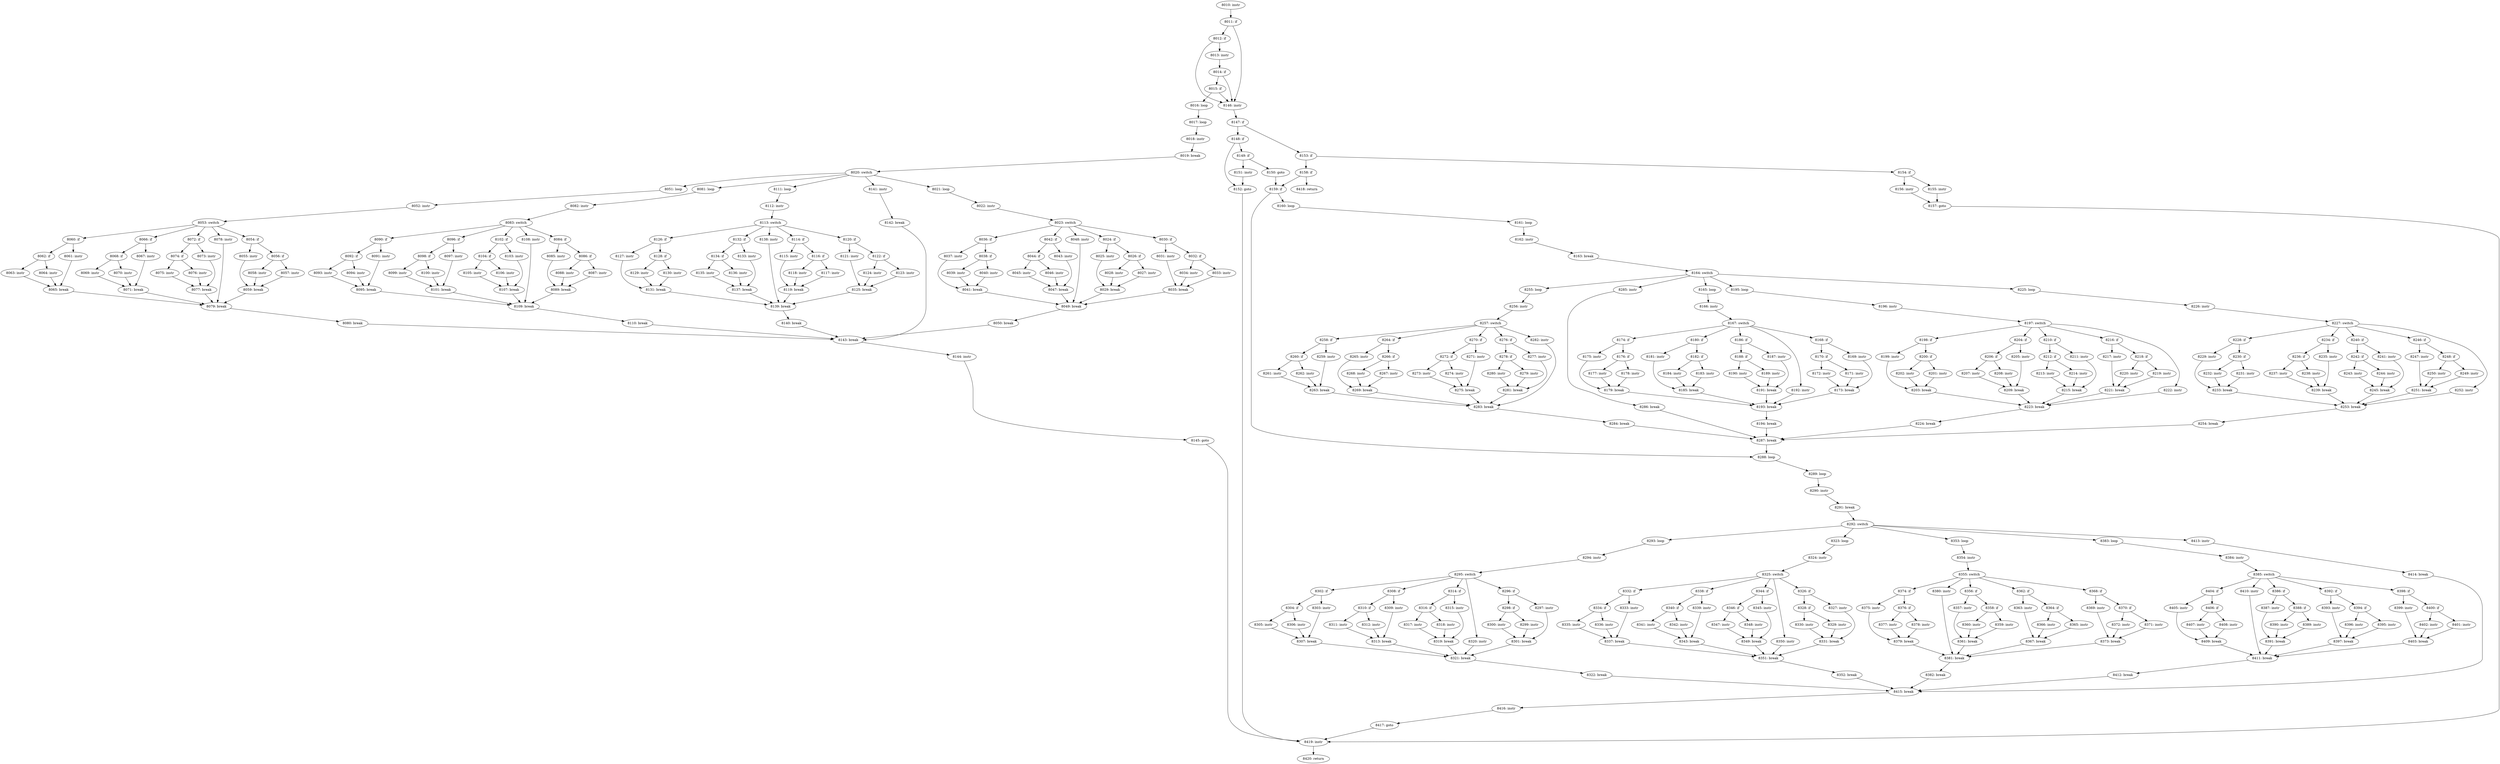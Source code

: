 digraph CFG_tcp_validate_incoming {
8010 [label="8010: instr"]
	8010 -> 8011
8011 [label="8011: if"]
	8011 -> 8012
	8011 -> 8146
8012 [label="8012: if"]
	8012 -> 8013
	8012 -> 8146
8013 [label="8013: instr"]
	8013 -> 8014
8014 [label="8014: if"]
	8014 -> 8015
	8014 -> 8146
8015 [label="8015: if"]
	8015 -> 8016
	8015 -> 8146
8016 [label="8016: loop"]
	8016 -> 8017
8017 [label="8017: loop"]
	8017 -> 8018
8018 [label="8018: instr"]
	8018 -> 8019
8019 [label="8019: break"]
	8019 -> 8020
8020 [label="8020: switch"]
	8020 -> 8141
	8020 -> 8111
	8020 -> 8081
	8020 -> 8051
	8020 -> 8021
8021 [label="8021: loop"]
	8021 -> 8022
8022 [label="8022: instr"]
	8022 -> 8023
8023 [label="8023: switch"]
	8023 -> 8048
	8023 -> 8042
	8023 -> 8036
	8023 -> 8030
	8023 -> 8024
8024 [label="8024: if"]
	8024 -> 8025
	8024 -> 8026
8025 [label="8025: instr"]
	8025 -> 8029
8026 [label="8026: if"]
	8026 -> 8027
	8026 -> 8028
8027 [label="8027: instr"]
	8027 -> 8029
8028 [label="8028: instr"]
	8028 -> 8029
8029 [label="8029: break"]
	8029 -> 8049
8030 [label="8030: if"]
	8030 -> 8031
	8030 -> 8032
8031 [label="8031: instr"]
	8031 -> 8035
8032 [label="8032: if"]
	8032 -> 8033
	8032 -> 8034
8033 [label="8033: instr"]
	8033 -> 8035
8034 [label="8034: instr"]
	8034 -> 8035
8035 [label="8035: break"]
	8035 -> 8049
8036 [label="8036: if"]
	8036 -> 8037
	8036 -> 8038
8037 [label="8037: instr"]
	8037 -> 8041
8038 [label="8038: if"]
	8038 -> 8039
	8038 -> 8040
8039 [label="8039: instr"]
	8039 -> 8041
8040 [label="8040: instr"]
	8040 -> 8041
8041 [label="8041: break"]
	8041 -> 8049
8042 [label="8042: if"]
	8042 -> 8043
	8042 -> 8044
8043 [label="8043: instr"]
	8043 -> 8047
8044 [label="8044: if"]
	8044 -> 8045
	8044 -> 8046
8045 [label="8045: instr"]
	8045 -> 8047
8046 [label="8046: instr"]
	8046 -> 8047
8047 [label="8047: break"]
	8047 -> 8049
8048 [label="8048: instr"]
	8048 -> 8049
8049 [label="8049: break"]
	8049 -> 8050
8050 [label="8050: break"]
	8050 -> 8143
8051 [label="8051: loop"]
	8051 -> 8052
8052 [label="8052: instr"]
	8052 -> 8053
8053 [label="8053: switch"]
	8053 -> 8078
	8053 -> 8072
	8053 -> 8066
	8053 -> 8060
	8053 -> 8054
8054 [label="8054: if"]
	8054 -> 8055
	8054 -> 8056
8055 [label="8055: instr"]
	8055 -> 8059
8056 [label="8056: if"]
	8056 -> 8057
	8056 -> 8058
8057 [label="8057: instr"]
	8057 -> 8059
8058 [label="8058: instr"]
	8058 -> 8059
8059 [label="8059: break"]
	8059 -> 8079
8060 [label="8060: if"]
	8060 -> 8061
	8060 -> 8062
8061 [label="8061: instr"]
	8061 -> 8065
8062 [label="8062: if"]
	8062 -> 8063
	8062 -> 8064
8063 [label="8063: instr"]
	8063 -> 8065
8064 [label="8064: instr"]
	8064 -> 8065
8065 [label="8065: break"]
	8065 -> 8079
8066 [label="8066: if"]
	8066 -> 8067
	8066 -> 8068
8067 [label="8067: instr"]
	8067 -> 8071
8068 [label="8068: if"]
	8068 -> 8069
	8068 -> 8070
8069 [label="8069: instr"]
	8069 -> 8071
8070 [label="8070: instr"]
	8070 -> 8071
8071 [label="8071: break"]
	8071 -> 8079
8072 [label="8072: if"]
	8072 -> 8073
	8072 -> 8074
8073 [label="8073: instr"]
	8073 -> 8077
8074 [label="8074: if"]
	8074 -> 8075
	8074 -> 8076
8075 [label="8075: instr"]
	8075 -> 8077
8076 [label="8076: instr"]
	8076 -> 8077
8077 [label="8077: break"]
	8077 -> 8079
8078 [label="8078: instr"]
	8078 -> 8079
8079 [label="8079: break"]
	8079 -> 8080
8080 [label="8080: break"]
	8080 -> 8143
8081 [label="8081: loop"]
	8081 -> 8082
8082 [label="8082: instr"]
	8082 -> 8083
8083 [label="8083: switch"]
	8083 -> 8108
	8083 -> 8102
	8083 -> 8096
	8083 -> 8090
	8083 -> 8084
8084 [label="8084: if"]
	8084 -> 8085
	8084 -> 8086
8085 [label="8085: instr"]
	8085 -> 8089
8086 [label="8086: if"]
	8086 -> 8087
	8086 -> 8088
8087 [label="8087: instr"]
	8087 -> 8089
8088 [label="8088: instr"]
	8088 -> 8089
8089 [label="8089: break"]
	8089 -> 8109
8090 [label="8090: if"]
	8090 -> 8091
	8090 -> 8092
8091 [label="8091: instr"]
	8091 -> 8095
8092 [label="8092: if"]
	8092 -> 8093
	8092 -> 8094
8093 [label="8093: instr"]
	8093 -> 8095
8094 [label="8094: instr"]
	8094 -> 8095
8095 [label="8095: break"]
	8095 -> 8109
8096 [label="8096: if"]
	8096 -> 8097
	8096 -> 8098
8097 [label="8097: instr"]
	8097 -> 8101
8098 [label="8098: if"]
	8098 -> 8099
	8098 -> 8100
8099 [label="8099: instr"]
	8099 -> 8101
8100 [label="8100: instr"]
	8100 -> 8101
8101 [label="8101: break"]
	8101 -> 8109
8102 [label="8102: if"]
	8102 -> 8103
	8102 -> 8104
8103 [label="8103: instr"]
	8103 -> 8107
8104 [label="8104: if"]
	8104 -> 8105
	8104 -> 8106
8105 [label="8105: instr"]
	8105 -> 8107
8106 [label="8106: instr"]
	8106 -> 8107
8107 [label="8107: break"]
	8107 -> 8109
8108 [label="8108: instr"]
	8108 -> 8109
8109 [label="8109: break"]
	8109 -> 8110
8110 [label="8110: break"]
	8110 -> 8143
8111 [label="8111: loop"]
	8111 -> 8112
8112 [label="8112: instr"]
	8112 -> 8113
8113 [label="8113: switch"]
	8113 -> 8138
	8113 -> 8132
	8113 -> 8126
	8113 -> 8120
	8113 -> 8114
8114 [label="8114: if"]
	8114 -> 8115
	8114 -> 8116
8115 [label="8115: instr"]
	8115 -> 8119
8116 [label="8116: if"]
	8116 -> 8117
	8116 -> 8118
8117 [label="8117: instr"]
	8117 -> 8119
8118 [label="8118: instr"]
	8118 -> 8119
8119 [label="8119: break"]
	8119 -> 8139
8120 [label="8120: if"]
	8120 -> 8121
	8120 -> 8122
8121 [label="8121: instr"]
	8121 -> 8125
8122 [label="8122: if"]
	8122 -> 8123
	8122 -> 8124
8123 [label="8123: instr"]
	8123 -> 8125
8124 [label="8124: instr"]
	8124 -> 8125
8125 [label="8125: break"]
	8125 -> 8139
8126 [label="8126: if"]
	8126 -> 8127
	8126 -> 8128
8127 [label="8127: instr"]
	8127 -> 8131
8128 [label="8128: if"]
	8128 -> 8129
	8128 -> 8130
8129 [label="8129: instr"]
	8129 -> 8131
8130 [label="8130: instr"]
	8130 -> 8131
8131 [label="8131: break"]
	8131 -> 8139
8132 [label="8132: if"]
	8132 -> 8133
	8132 -> 8134
8133 [label="8133: instr"]
	8133 -> 8137
8134 [label="8134: if"]
	8134 -> 8135
	8134 -> 8136
8135 [label="8135: instr"]
	8135 -> 8137
8136 [label="8136: instr"]
	8136 -> 8137
8137 [label="8137: break"]
	8137 -> 8139
8138 [label="8138: instr"]
	8138 -> 8139
8139 [label="8139: break"]
	8139 -> 8140
8140 [label="8140: break"]
	8140 -> 8143
8141 [label="8141: instr"]
	8141 -> 8142
8142 [label="8142: break"]
	8142 -> 8143
8143 [label="8143: break"]
	8143 -> 8144
8144 [label="8144: instr"]
	8144 -> 8145
8145 [label="8145: goto"]
	8145 -> 8419
8146 [label="8146: instr"]
	8146 -> 8147
8147 [label="8147: if"]
	8147 -> 8153
	8147 -> 8148
8148 [label="8148: if"]
	8148 -> 8149
	8148 -> 8152
8149 [label="8149: if"]
	8149 -> 8150
	8149 -> 8151
8150 [label="8150: goto"]
	8150 -> 8159
8151 [label="8151: instr"]
	8151 -> 8152
8152 [label="8152: goto"]
	8152 -> 8419
8153 [label="8153: if"]
	8153 -> 8154
	8153 -> 8158
8154 [label="8154: if"]
	8154 -> 8155
	8154 -> 8156
8155 [label="8155: instr"]
	8155 -> 8157
8156 [label="8156: instr"]
	8156 -> 8157
8157 [label="8157: goto"]
	8157 -> 8419
8158 [label="8158: if"]
	8158 -> 8159
	8158 -> 8418
8159 [label="8159: if"]
	8159 -> 8160
	8159 -> 8288
8160 [label="8160: loop"]
	8160 -> 8161
8161 [label="8161: loop"]
	8161 -> 8162
8162 [label="8162: instr"]
	8162 -> 8163
8163 [label="8163: break"]
	8163 -> 8164
8164 [label="8164: switch"]
	8164 -> 8285
	8164 -> 8255
	8164 -> 8225
	8164 -> 8195
	8164 -> 8165
8165 [label="8165: loop"]
	8165 -> 8166
8166 [label="8166: instr"]
	8166 -> 8167
8167 [label="8167: switch"]
	8167 -> 8192
	8167 -> 8186
	8167 -> 8180
	8167 -> 8174
	8167 -> 8168
8168 [label="8168: if"]
	8168 -> 8169
	8168 -> 8170
8169 [label="8169: instr"]
	8169 -> 8173
8170 [label="8170: if"]
	8170 -> 8171
	8170 -> 8172
8171 [label="8171: instr"]
	8171 -> 8173
8172 [label="8172: instr"]
	8172 -> 8173
8173 [label="8173: break"]
	8173 -> 8193
8174 [label="8174: if"]
	8174 -> 8175
	8174 -> 8176
8175 [label="8175: instr"]
	8175 -> 8179
8176 [label="8176: if"]
	8176 -> 8177
	8176 -> 8178
8177 [label="8177: instr"]
	8177 -> 8179
8178 [label="8178: instr"]
	8178 -> 8179
8179 [label="8179: break"]
	8179 -> 8193
8180 [label="8180: if"]
	8180 -> 8181
	8180 -> 8182
8181 [label="8181: instr"]
	8181 -> 8185
8182 [label="8182: if"]
	8182 -> 8183
	8182 -> 8184
8183 [label="8183: instr"]
	8183 -> 8185
8184 [label="8184: instr"]
	8184 -> 8185
8185 [label="8185: break"]
	8185 -> 8193
8186 [label="8186: if"]
	8186 -> 8187
	8186 -> 8188
8187 [label="8187: instr"]
	8187 -> 8191
8188 [label="8188: if"]
	8188 -> 8189
	8188 -> 8190
8189 [label="8189: instr"]
	8189 -> 8191
8190 [label="8190: instr"]
	8190 -> 8191
8191 [label="8191: break"]
	8191 -> 8193
8192 [label="8192: instr"]
	8192 -> 8193
8193 [label="8193: break"]
	8193 -> 8194
8194 [label="8194: break"]
	8194 -> 8287
8195 [label="8195: loop"]
	8195 -> 8196
8196 [label="8196: instr"]
	8196 -> 8197
8197 [label="8197: switch"]
	8197 -> 8222
	8197 -> 8216
	8197 -> 8210
	8197 -> 8204
	8197 -> 8198
8198 [label="8198: if"]
	8198 -> 8199
	8198 -> 8200
8199 [label="8199: instr"]
	8199 -> 8203
8200 [label="8200: if"]
	8200 -> 8201
	8200 -> 8202
8201 [label="8201: instr"]
	8201 -> 8203
8202 [label="8202: instr"]
	8202 -> 8203
8203 [label="8203: break"]
	8203 -> 8223
8204 [label="8204: if"]
	8204 -> 8205
	8204 -> 8206
8205 [label="8205: instr"]
	8205 -> 8209
8206 [label="8206: if"]
	8206 -> 8207
	8206 -> 8208
8207 [label="8207: instr"]
	8207 -> 8209
8208 [label="8208: instr"]
	8208 -> 8209
8209 [label="8209: break"]
	8209 -> 8223
8210 [label="8210: if"]
	8210 -> 8211
	8210 -> 8212
8211 [label="8211: instr"]
	8211 -> 8215
8212 [label="8212: if"]
	8212 -> 8213
	8212 -> 8214
8213 [label="8213: instr"]
	8213 -> 8215
8214 [label="8214: instr"]
	8214 -> 8215
8215 [label="8215: break"]
	8215 -> 8223
8216 [label="8216: if"]
	8216 -> 8217
	8216 -> 8218
8217 [label="8217: instr"]
	8217 -> 8221
8218 [label="8218: if"]
	8218 -> 8219
	8218 -> 8220
8219 [label="8219: instr"]
	8219 -> 8221
8220 [label="8220: instr"]
	8220 -> 8221
8221 [label="8221: break"]
	8221 -> 8223
8222 [label="8222: instr"]
	8222 -> 8223
8223 [label="8223: break"]
	8223 -> 8224
8224 [label="8224: break"]
	8224 -> 8287
8225 [label="8225: loop"]
	8225 -> 8226
8226 [label="8226: instr"]
	8226 -> 8227
8227 [label="8227: switch"]
	8227 -> 8252
	8227 -> 8246
	8227 -> 8240
	8227 -> 8234
	8227 -> 8228
8228 [label="8228: if"]
	8228 -> 8229
	8228 -> 8230
8229 [label="8229: instr"]
	8229 -> 8233
8230 [label="8230: if"]
	8230 -> 8231
	8230 -> 8232
8231 [label="8231: instr"]
	8231 -> 8233
8232 [label="8232: instr"]
	8232 -> 8233
8233 [label="8233: break"]
	8233 -> 8253
8234 [label="8234: if"]
	8234 -> 8235
	8234 -> 8236
8235 [label="8235: instr"]
	8235 -> 8239
8236 [label="8236: if"]
	8236 -> 8237
	8236 -> 8238
8237 [label="8237: instr"]
	8237 -> 8239
8238 [label="8238: instr"]
	8238 -> 8239
8239 [label="8239: break"]
	8239 -> 8253
8240 [label="8240: if"]
	8240 -> 8241
	8240 -> 8242
8241 [label="8241: instr"]
	8241 -> 8245
8242 [label="8242: if"]
	8242 -> 8243
	8242 -> 8244
8243 [label="8243: instr"]
	8243 -> 8245
8244 [label="8244: instr"]
	8244 -> 8245
8245 [label="8245: break"]
	8245 -> 8253
8246 [label="8246: if"]
	8246 -> 8247
	8246 -> 8248
8247 [label="8247: instr"]
	8247 -> 8251
8248 [label="8248: if"]
	8248 -> 8249
	8248 -> 8250
8249 [label="8249: instr"]
	8249 -> 8251
8250 [label="8250: instr"]
	8250 -> 8251
8251 [label="8251: break"]
	8251 -> 8253
8252 [label="8252: instr"]
	8252 -> 8253
8253 [label="8253: break"]
	8253 -> 8254
8254 [label="8254: break"]
	8254 -> 8287
8255 [label="8255: loop"]
	8255 -> 8256
8256 [label="8256: instr"]
	8256 -> 8257
8257 [label="8257: switch"]
	8257 -> 8282
	8257 -> 8276
	8257 -> 8270
	8257 -> 8264
	8257 -> 8258
8258 [label="8258: if"]
	8258 -> 8259
	8258 -> 8260
8259 [label="8259: instr"]
	8259 -> 8263
8260 [label="8260: if"]
	8260 -> 8261
	8260 -> 8262
8261 [label="8261: instr"]
	8261 -> 8263
8262 [label="8262: instr"]
	8262 -> 8263
8263 [label="8263: break"]
	8263 -> 8283
8264 [label="8264: if"]
	8264 -> 8265
	8264 -> 8266
8265 [label="8265: instr"]
	8265 -> 8269
8266 [label="8266: if"]
	8266 -> 8267
	8266 -> 8268
8267 [label="8267: instr"]
	8267 -> 8269
8268 [label="8268: instr"]
	8268 -> 8269
8269 [label="8269: break"]
	8269 -> 8283
8270 [label="8270: if"]
	8270 -> 8271
	8270 -> 8272
8271 [label="8271: instr"]
	8271 -> 8275
8272 [label="8272: if"]
	8272 -> 8273
	8272 -> 8274
8273 [label="8273: instr"]
	8273 -> 8275
8274 [label="8274: instr"]
	8274 -> 8275
8275 [label="8275: break"]
	8275 -> 8283
8276 [label="8276: if"]
	8276 -> 8277
	8276 -> 8278
8277 [label="8277: instr"]
	8277 -> 8281
8278 [label="8278: if"]
	8278 -> 8279
	8278 -> 8280
8279 [label="8279: instr"]
	8279 -> 8281
8280 [label="8280: instr"]
	8280 -> 8281
8281 [label="8281: break"]
	8281 -> 8283
8282 [label="8282: instr"]
	8282 -> 8283
8283 [label="8283: break"]
	8283 -> 8284
8284 [label="8284: break"]
	8284 -> 8287
8285 [label="8285: instr"]
	8285 -> 8286
8286 [label="8286: break"]
	8286 -> 8287
8287 [label="8287: break"]
	8287 -> 8288
8288 [label="8288: loop"]
	8288 -> 8289
8289 [label="8289: loop"]
	8289 -> 8290
8290 [label="8290: instr"]
	8290 -> 8291
8291 [label="8291: break"]
	8291 -> 8292
8292 [label="8292: switch"]
	8292 -> 8413
	8292 -> 8383
	8292 -> 8353
	8292 -> 8323
	8292 -> 8293
8293 [label="8293: loop"]
	8293 -> 8294
8294 [label="8294: instr"]
	8294 -> 8295
8295 [label="8295: switch"]
	8295 -> 8320
	8295 -> 8314
	8295 -> 8308
	8295 -> 8302
	8295 -> 8296
8296 [label="8296: if"]
	8296 -> 8297
	8296 -> 8298
8297 [label="8297: instr"]
	8297 -> 8301
8298 [label="8298: if"]
	8298 -> 8299
	8298 -> 8300
8299 [label="8299: instr"]
	8299 -> 8301
8300 [label="8300: instr"]
	8300 -> 8301
8301 [label="8301: break"]
	8301 -> 8321
8302 [label="8302: if"]
	8302 -> 8303
	8302 -> 8304
8303 [label="8303: instr"]
	8303 -> 8307
8304 [label="8304: if"]
	8304 -> 8305
	8304 -> 8306
8305 [label="8305: instr"]
	8305 -> 8307
8306 [label="8306: instr"]
	8306 -> 8307
8307 [label="8307: break"]
	8307 -> 8321
8308 [label="8308: if"]
	8308 -> 8309
	8308 -> 8310
8309 [label="8309: instr"]
	8309 -> 8313
8310 [label="8310: if"]
	8310 -> 8311
	8310 -> 8312
8311 [label="8311: instr"]
	8311 -> 8313
8312 [label="8312: instr"]
	8312 -> 8313
8313 [label="8313: break"]
	8313 -> 8321
8314 [label="8314: if"]
	8314 -> 8315
	8314 -> 8316
8315 [label="8315: instr"]
	8315 -> 8319
8316 [label="8316: if"]
	8316 -> 8317
	8316 -> 8318
8317 [label="8317: instr"]
	8317 -> 8319
8318 [label="8318: instr"]
	8318 -> 8319
8319 [label="8319: break"]
	8319 -> 8321
8320 [label="8320: instr"]
	8320 -> 8321
8321 [label="8321: break"]
	8321 -> 8322
8322 [label="8322: break"]
	8322 -> 8415
8323 [label="8323: loop"]
	8323 -> 8324
8324 [label="8324: instr"]
	8324 -> 8325
8325 [label="8325: switch"]
	8325 -> 8350
	8325 -> 8344
	8325 -> 8338
	8325 -> 8332
	8325 -> 8326
8326 [label="8326: if"]
	8326 -> 8327
	8326 -> 8328
8327 [label="8327: instr"]
	8327 -> 8331
8328 [label="8328: if"]
	8328 -> 8329
	8328 -> 8330
8329 [label="8329: instr"]
	8329 -> 8331
8330 [label="8330: instr"]
	8330 -> 8331
8331 [label="8331: break"]
	8331 -> 8351
8332 [label="8332: if"]
	8332 -> 8333
	8332 -> 8334
8333 [label="8333: instr"]
	8333 -> 8337
8334 [label="8334: if"]
	8334 -> 8335
	8334 -> 8336
8335 [label="8335: instr"]
	8335 -> 8337
8336 [label="8336: instr"]
	8336 -> 8337
8337 [label="8337: break"]
	8337 -> 8351
8338 [label="8338: if"]
	8338 -> 8339
	8338 -> 8340
8339 [label="8339: instr"]
	8339 -> 8343
8340 [label="8340: if"]
	8340 -> 8341
	8340 -> 8342
8341 [label="8341: instr"]
	8341 -> 8343
8342 [label="8342: instr"]
	8342 -> 8343
8343 [label="8343: break"]
	8343 -> 8351
8344 [label="8344: if"]
	8344 -> 8345
	8344 -> 8346
8345 [label="8345: instr"]
	8345 -> 8349
8346 [label="8346: if"]
	8346 -> 8347
	8346 -> 8348
8347 [label="8347: instr"]
	8347 -> 8349
8348 [label="8348: instr"]
	8348 -> 8349
8349 [label="8349: break"]
	8349 -> 8351
8350 [label="8350: instr"]
	8350 -> 8351
8351 [label="8351: break"]
	8351 -> 8352
8352 [label="8352: break"]
	8352 -> 8415
8353 [label="8353: loop"]
	8353 -> 8354
8354 [label="8354: instr"]
	8354 -> 8355
8355 [label="8355: switch"]
	8355 -> 8380
	8355 -> 8374
	8355 -> 8368
	8355 -> 8362
	8355 -> 8356
8356 [label="8356: if"]
	8356 -> 8357
	8356 -> 8358
8357 [label="8357: instr"]
	8357 -> 8361
8358 [label="8358: if"]
	8358 -> 8359
	8358 -> 8360
8359 [label="8359: instr"]
	8359 -> 8361
8360 [label="8360: instr"]
	8360 -> 8361
8361 [label="8361: break"]
	8361 -> 8381
8362 [label="8362: if"]
	8362 -> 8363
	8362 -> 8364
8363 [label="8363: instr"]
	8363 -> 8367
8364 [label="8364: if"]
	8364 -> 8365
	8364 -> 8366
8365 [label="8365: instr"]
	8365 -> 8367
8366 [label="8366: instr"]
	8366 -> 8367
8367 [label="8367: break"]
	8367 -> 8381
8368 [label="8368: if"]
	8368 -> 8369
	8368 -> 8370
8369 [label="8369: instr"]
	8369 -> 8373
8370 [label="8370: if"]
	8370 -> 8371
	8370 -> 8372
8371 [label="8371: instr"]
	8371 -> 8373
8372 [label="8372: instr"]
	8372 -> 8373
8373 [label="8373: break"]
	8373 -> 8381
8374 [label="8374: if"]
	8374 -> 8375
	8374 -> 8376
8375 [label="8375: instr"]
	8375 -> 8379
8376 [label="8376: if"]
	8376 -> 8377
	8376 -> 8378
8377 [label="8377: instr"]
	8377 -> 8379
8378 [label="8378: instr"]
	8378 -> 8379
8379 [label="8379: break"]
	8379 -> 8381
8380 [label="8380: instr"]
	8380 -> 8381
8381 [label="8381: break"]
	8381 -> 8382
8382 [label="8382: break"]
	8382 -> 8415
8383 [label="8383: loop"]
	8383 -> 8384
8384 [label="8384: instr"]
	8384 -> 8385
8385 [label="8385: switch"]
	8385 -> 8410
	8385 -> 8404
	8385 -> 8398
	8385 -> 8392
	8385 -> 8386
8386 [label="8386: if"]
	8386 -> 8387
	8386 -> 8388
8387 [label="8387: instr"]
	8387 -> 8391
8388 [label="8388: if"]
	8388 -> 8389
	8388 -> 8390
8389 [label="8389: instr"]
	8389 -> 8391
8390 [label="8390: instr"]
	8390 -> 8391
8391 [label="8391: break"]
	8391 -> 8411
8392 [label="8392: if"]
	8392 -> 8393
	8392 -> 8394
8393 [label="8393: instr"]
	8393 -> 8397
8394 [label="8394: if"]
	8394 -> 8395
	8394 -> 8396
8395 [label="8395: instr"]
	8395 -> 8397
8396 [label="8396: instr"]
	8396 -> 8397
8397 [label="8397: break"]
	8397 -> 8411
8398 [label="8398: if"]
	8398 -> 8399
	8398 -> 8400
8399 [label="8399: instr"]
	8399 -> 8403
8400 [label="8400: if"]
	8400 -> 8401
	8400 -> 8402
8401 [label="8401: instr"]
	8401 -> 8403
8402 [label="8402: instr"]
	8402 -> 8403
8403 [label="8403: break"]
	8403 -> 8411
8404 [label="8404: if"]
	8404 -> 8405
	8404 -> 8406
8405 [label="8405: instr"]
	8405 -> 8409
8406 [label="8406: if"]
	8406 -> 8407
	8406 -> 8408
8407 [label="8407: instr"]
	8407 -> 8409
8408 [label="8408: instr"]
	8408 -> 8409
8409 [label="8409: break"]
	8409 -> 8411
8410 [label="8410: instr"]
	8410 -> 8411
8411 [label="8411: break"]
	8411 -> 8412
8412 [label="8412: break"]
	8412 -> 8415
8413 [label="8413: instr"]
	8413 -> 8414
8414 [label="8414: break"]
	8414 -> 8415
8415 [label="8415: break"]
	8415 -> 8416
8416 [label="8416: instr"]
	8416 -> 8417
8417 [label="8417: goto"]
	8417 -> 8419
8418 [label="8418: return"]
	
8419 [label="8419: instr"]
	8419 -> 8420
8420 [label="8420: return"]
	
}

